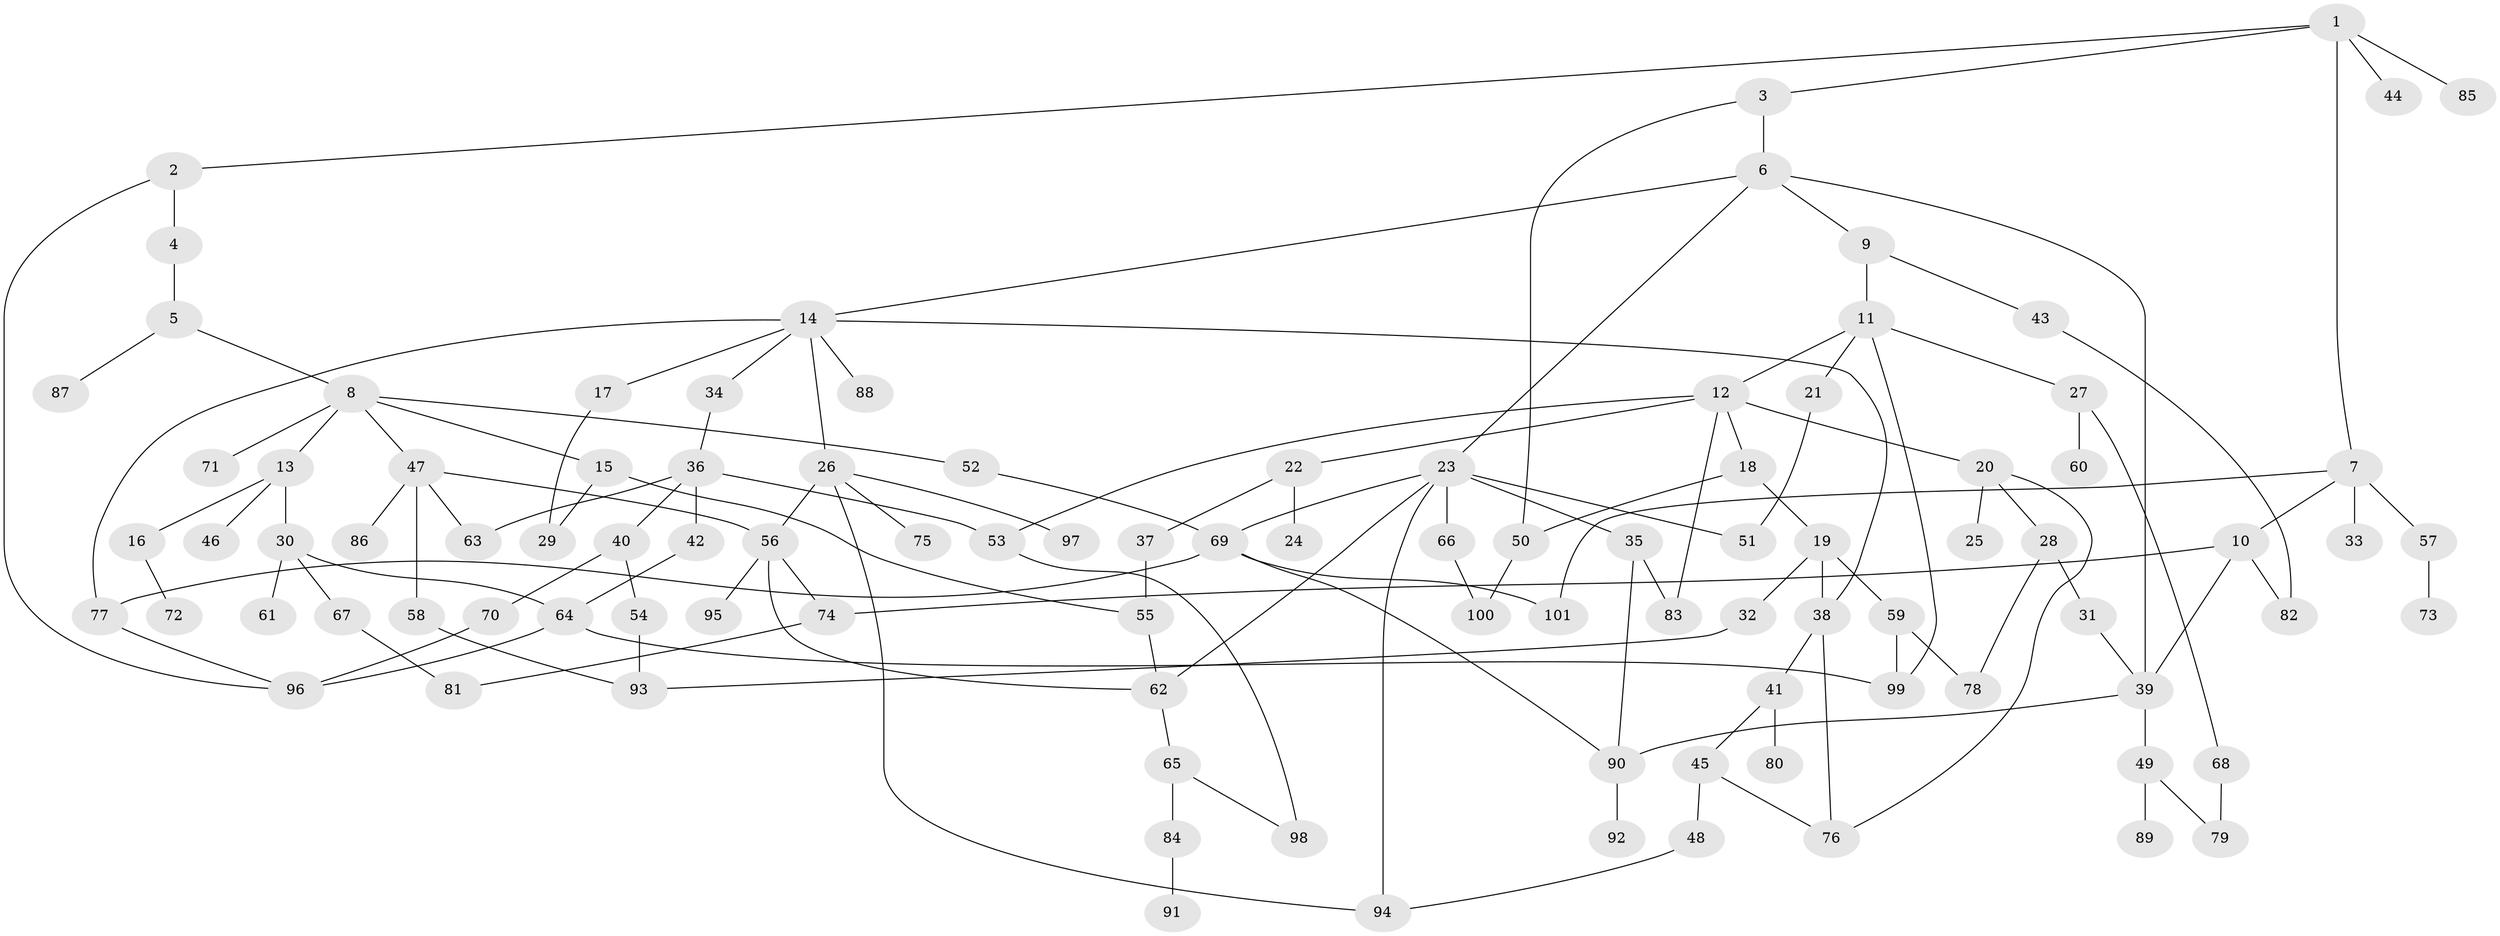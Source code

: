 // coarse degree distribution, {5: 0.1, 2: 0.25, 17: 0.025, 6: 0.075, 3: 0.15, 4: 0.1, 9: 0.025, 1: 0.25, 8: 0.025}
// Generated by graph-tools (version 1.1) at 2025/16/03/04/25 18:16:48]
// undirected, 101 vertices, 137 edges
graph export_dot {
graph [start="1"]
  node [color=gray90,style=filled];
  1;
  2;
  3;
  4;
  5;
  6;
  7;
  8;
  9;
  10;
  11;
  12;
  13;
  14;
  15;
  16;
  17;
  18;
  19;
  20;
  21;
  22;
  23;
  24;
  25;
  26;
  27;
  28;
  29;
  30;
  31;
  32;
  33;
  34;
  35;
  36;
  37;
  38;
  39;
  40;
  41;
  42;
  43;
  44;
  45;
  46;
  47;
  48;
  49;
  50;
  51;
  52;
  53;
  54;
  55;
  56;
  57;
  58;
  59;
  60;
  61;
  62;
  63;
  64;
  65;
  66;
  67;
  68;
  69;
  70;
  71;
  72;
  73;
  74;
  75;
  76;
  77;
  78;
  79;
  80;
  81;
  82;
  83;
  84;
  85;
  86;
  87;
  88;
  89;
  90;
  91;
  92;
  93;
  94;
  95;
  96;
  97;
  98;
  99;
  100;
  101;
  1 -- 2;
  1 -- 3;
  1 -- 7;
  1 -- 44;
  1 -- 85;
  2 -- 4;
  2 -- 96;
  3 -- 6;
  3 -- 50;
  4 -- 5;
  5 -- 8;
  5 -- 87;
  6 -- 9;
  6 -- 14;
  6 -- 23;
  6 -- 39;
  7 -- 10;
  7 -- 33;
  7 -- 57;
  7 -- 101;
  8 -- 13;
  8 -- 15;
  8 -- 47;
  8 -- 52;
  8 -- 71;
  9 -- 11;
  9 -- 43;
  10 -- 82;
  10 -- 74;
  10 -- 39;
  11 -- 12;
  11 -- 21;
  11 -- 27;
  11 -- 99;
  12 -- 18;
  12 -- 20;
  12 -- 22;
  12 -- 53;
  12 -- 83;
  13 -- 16;
  13 -- 30;
  13 -- 46;
  14 -- 17;
  14 -- 26;
  14 -- 34;
  14 -- 77;
  14 -- 88;
  14 -- 38;
  15 -- 55;
  15 -- 29;
  16 -- 72;
  17 -- 29;
  18 -- 19;
  18 -- 50;
  19 -- 32;
  19 -- 38;
  19 -- 59;
  20 -- 25;
  20 -- 28;
  20 -- 76;
  21 -- 51;
  22 -- 24;
  22 -- 37;
  23 -- 35;
  23 -- 51;
  23 -- 66;
  23 -- 94;
  23 -- 69;
  23 -- 62;
  26 -- 56;
  26 -- 75;
  26 -- 97;
  26 -- 94;
  27 -- 60;
  27 -- 68;
  28 -- 31;
  28 -- 78;
  30 -- 61;
  30 -- 64;
  30 -- 67;
  31 -- 39;
  32 -- 93;
  34 -- 36;
  35 -- 90;
  35 -- 83;
  36 -- 40;
  36 -- 42;
  36 -- 63;
  36 -- 53;
  37 -- 55;
  38 -- 41;
  38 -- 76;
  39 -- 49;
  39 -- 90;
  40 -- 54;
  40 -- 70;
  41 -- 45;
  41 -- 80;
  42 -- 64;
  43 -- 82;
  45 -- 48;
  45 -- 76;
  47 -- 58;
  47 -- 86;
  47 -- 63;
  47 -- 56;
  48 -- 94;
  49 -- 79;
  49 -- 89;
  50 -- 100;
  52 -- 69;
  53 -- 98;
  54 -- 93;
  55 -- 62;
  56 -- 62;
  56 -- 74;
  56 -- 95;
  57 -- 73;
  58 -- 93;
  59 -- 99;
  59 -- 78;
  62 -- 65;
  64 -- 96;
  64 -- 99;
  65 -- 84;
  65 -- 98;
  66 -- 100;
  67 -- 81;
  68 -- 79;
  69 -- 90;
  69 -- 101;
  69 -- 77;
  70 -- 96;
  74 -- 81;
  77 -- 96;
  84 -- 91;
  90 -- 92;
}
